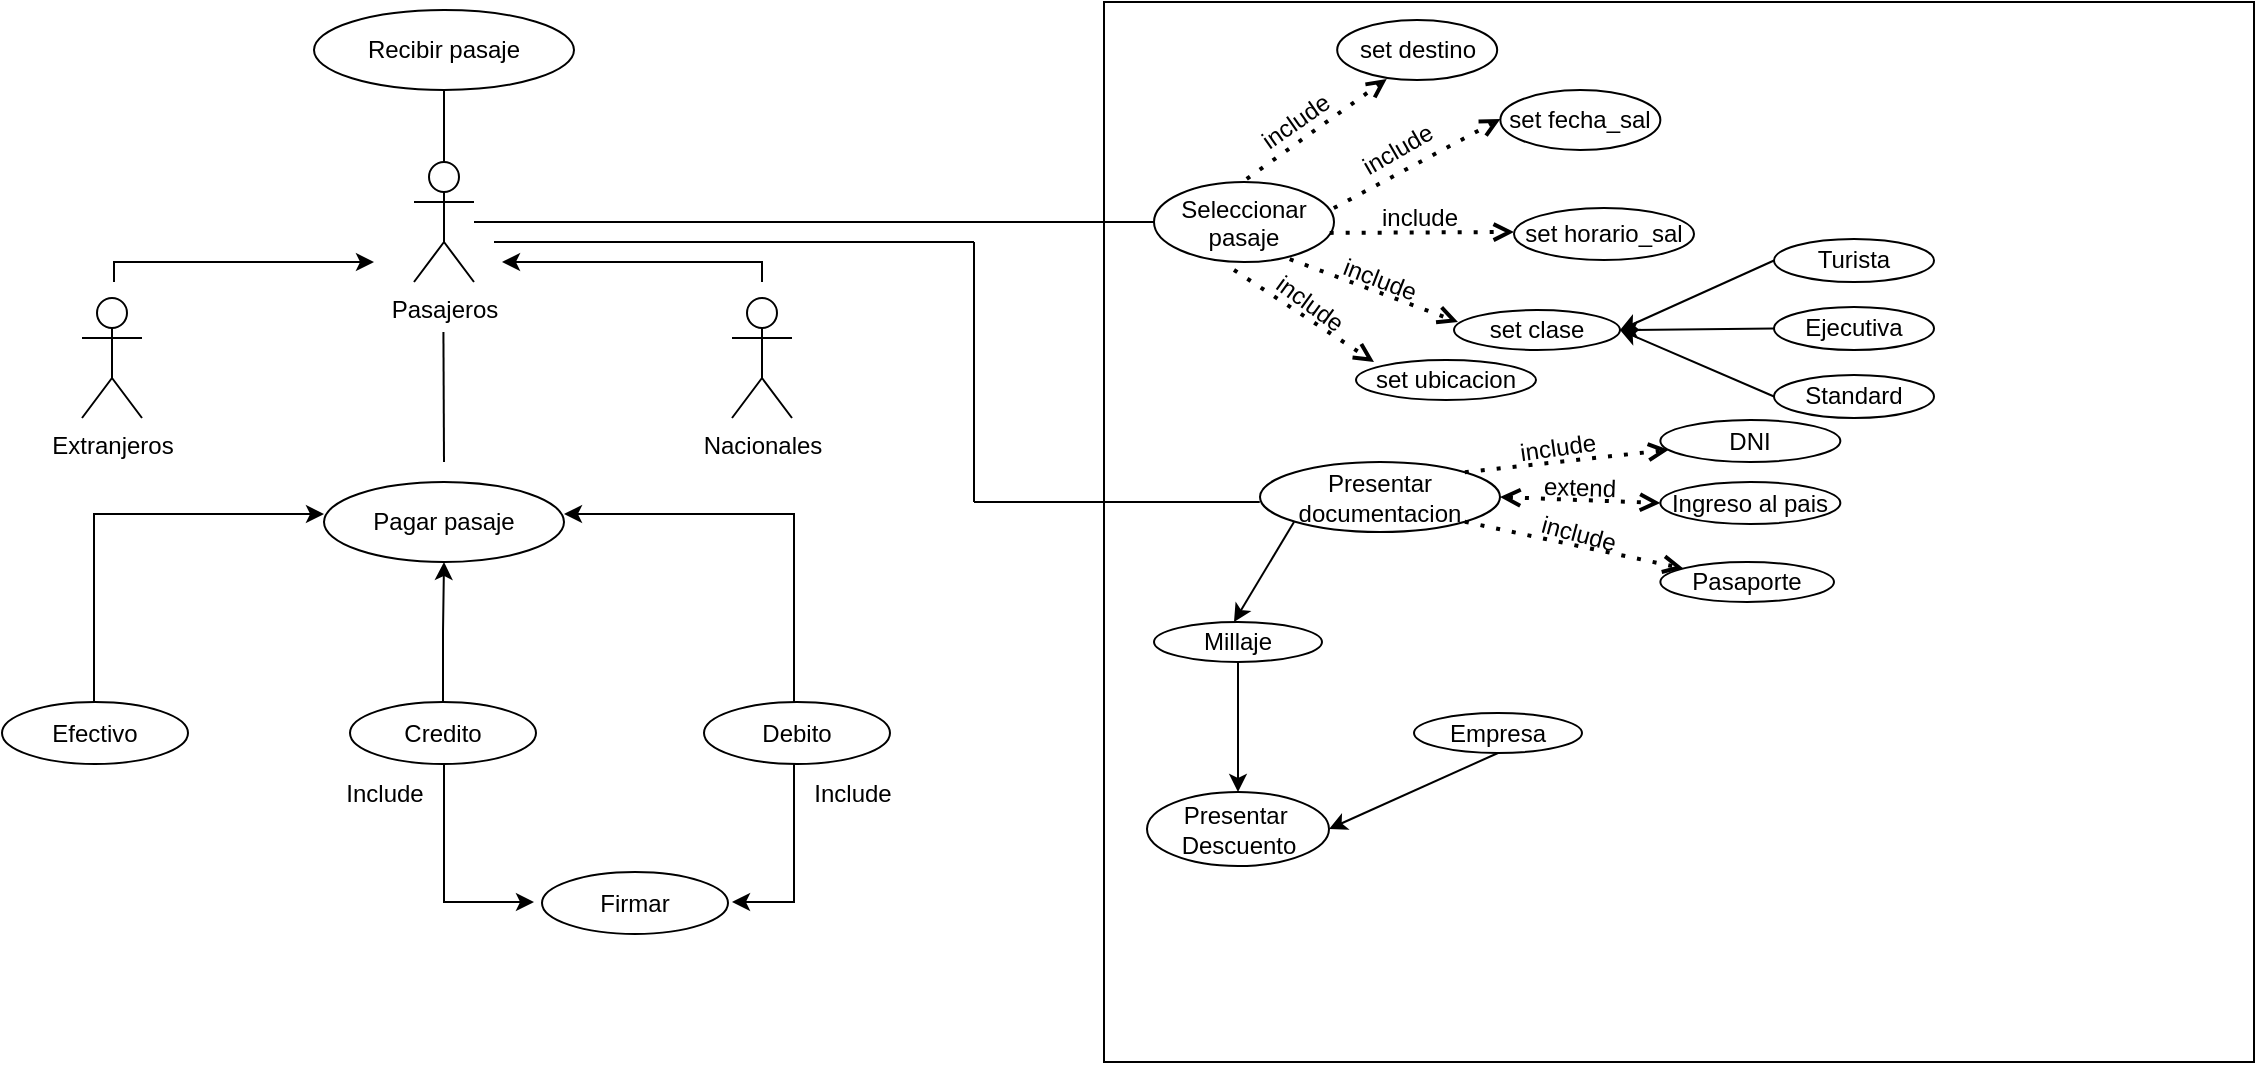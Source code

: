 <mxfile version="22.1.2" type="device">
  <diagram name="Página-1" id="1qMlrm7bMvrPsRnXg6sX">
    <mxGraphModel dx="915" dy="690" grid="1" gridSize="10" guides="1" tooltips="1" connect="1" arrows="1" fold="1" page="1" pageScale="1" pageWidth="1169" pageHeight="827" math="0" shadow="0">
      <root>
        <mxCell id="0" />
        <mxCell id="1" parent="0" />
        <mxCell id="iVzfuho7Sa6d6BvzbZt2-99" value="" style="rounded=0;whiteSpace=wrap;html=1;fillColor=none;movable=1;resizable=1;rotatable=1;deletable=1;editable=1;locked=0;connectable=1;" parent="1" vertex="1">
          <mxGeometry x="585" width="575" height="530" as="geometry" />
        </mxCell>
        <mxCell id="iVzfuho7Sa6d6BvzbZt2-1" value="Pasajeros" style="shape=umlActor;verticalLabelPosition=bottom;verticalAlign=top;html=1;outlineConnect=0;" parent="1" vertex="1">
          <mxGeometry x="240" y="80" width="30" height="60" as="geometry" />
        </mxCell>
        <mxCell id="iVzfuho7Sa6d6BvzbZt2-20" value="" style="edgeStyle=orthogonalEdgeStyle;rounded=0;orthogonalLoop=1;jettySize=auto;html=1;" parent="1" edge="1">
          <mxGeometry relative="1" as="geometry">
            <mxPoint x="255" y="351" as="sourcePoint" />
          </mxGeometry>
        </mxCell>
        <mxCell id="iVzfuho7Sa6d6BvzbZt2-10" value="" style="endArrow=classic;html=1;rounded=0;" parent="1" edge="1">
          <mxGeometry width="50" height="50" relative="1" as="geometry">
            <mxPoint x="90" y="140" as="sourcePoint" />
            <mxPoint x="220" y="130" as="targetPoint" />
            <Array as="points">
              <mxPoint x="90" y="130" />
            </Array>
          </mxGeometry>
        </mxCell>
        <mxCell id="iVzfuho7Sa6d6BvzbZt2-11" value="" style="endArrow=classic;html=1;rounded=0;" parent="1" edge="1">
          <mxGeometry width="50" height="50" relative="1" as="geometry">
            <mxPoint x="414" y="140" as="sourcePoint" />
            <mxPoint x="284" y="130" as="targetPoint" />
            <Array as="points">
              <mxPoint x="414" y="130" />
            </Array>
          </mxGeometry>
        </mxCell>
        <mxCell id="iVzfuho7Sa6d6BvzbZt2-12" value="Extranjeros" style="shape=umlActor;verticalLabelPosition=bottom;verticalAlign=top;html=1;outlineConnect=0;" parent="1" vertex="1">
          <mxGeometry x="74" y="148" width="30" height="60" as="geometry" />
        </mxCell>
        <mxCell id="iVzfuho7Sa6d6BvzbZt2-13" value="Nacionales" style="shape=umlActor;verticalLabelPosition=bottom;verticalAlign=top;html=1;outlineConnect=0;" parent="1" vertex="1">
          <mxGeometry x="399" y="148" width="30" height="60" as="geometry" />
        </mxCell>
        <mxCell id="iVzfuho7Sa6d6BvzbZt2-16" value="" style="endArrow=none;html=1;rounded=0;" parent="1" edge="1">
          <mxGeometry width="50" height="50" relative="1" as="geometry">
            <mxPoint x="255" y="230" as="sourcePoint" />
            <mxPoint x="254.71" y="165" as="targetPoint" />
          </mxGeometry>
        </mxCell>
        <mxCell id="iVzfuho7Sa6d6BvzbZt2-26" value="" style="endArrow=classic;html=1;rounded=0;entryX=1;entryY=0.5;entryDx=0;entryDy=0;" parent="1" edge="1">
          <mxGeometry width="50" height="50" relative="1" as="geometry">
            <mxPoint x="430" y="350" as="sourcePoint" />
            <mxPoint x="315" y="256" as="targetPoint" />
            <Array as="points">
              <mxPoint x="430" y="256" />
            </Array>
          </mxGeometry>
        </mxCell>
        <mxCell id="iVzfuho7Sa6d6BvzbZt2-27" value="" style="endArrow=classic;html=1;rounded=0;entryX=0;entryY=0.5;entryDx=0;entryDy=0;" parent="1" edge="1">
          <mxGeometry width="50" height="50" relative="1" as="geometry">
            <mxPoint x="80" y="350" as="sourcePoint" />
            <mxPoint x="195" y="256" as="targetPoint" />
            <Array as="points">
              <mxPoint x="80" y="256" />
            </Array>
          </mxGeometry>
        </mxCell>
        <mxCell id="iVzfuho7Sa6d6BvzbZt2-29" value="" style="endArrow=classic;html=1;rounded=0;exitX=0.5;exitY=1;exitDx=0;exitDy=0;entryX=0;entryY=0.5;entryDx=0;entryDy=0;" parent="1" edge="1">
          <mxGeometry width="50" height="50" relative="1" as="geometry">
            <mxPoint x="255" y="381" as="sourcePoint" />
            <mxPoint x="300" y="450" as="targetPoint" />
            <Array as="points">
              <mxPoint x="255" y="450" />
            </Array>
          </mxGeometry>
        </mxCell>
        <mxCell id="iVzfuho7Sa6d6BvzbZt2-30" value="" style="endArrow=classic;html=1;rounded=0;entryX=1;entryY=0.5;entryDx=0;entryDy=0;exitX=0.5;exitY=1;exitDx=0;exitDy=0;" parent="1" edge="1">
          <mxGeometry width="50" height="50" relative="1" as="geometry">
            <mxPoint x="430" y="381" as="sourcePoint" />
            <mxPoint x="399" y="450" as="targetPoint" />
            <Array as="points">
              <mxPoint x="430" y="450" />
            </Array>
          </mxGeometry>
        </mxCell>
        <mxCell id="iVzfuho7Sa6d6BvzbZt2-32" value="Include" style="text;html=1;align=center;verticalAlign=middle;resizable=0;points=[];autosize=1;strokeColor=none;fillColor=none;" parent="1" vertex="1">
          <mxGeometry x="195" y="381" width="60" height="30" as="geometry" />
        </mxCell>
        <mxCell id="iVzfuho7Sa6d6BvzbZt2-33" value="Include" style="text;html=1;align=center;verticalAlign=middle;resizable=0;points=[];autosize=1;strokeColor=none;fillColor=none;" parent="1" vertex="1">
          <mxGeometry x="429" y="381" width="60" height="30" as="geometry" />
        </mxCell>
        <mxCell id="iVzfuho7Sa6d6BvzbZt2-35" value="Recibir pasaje" style="ellipse;whiteSpace=wrap;html=1;" parent="1" vertex="1">
          <mxGeometry x="190" y="4" width="130" height="40" as="geometry" />
        </mxCell>
        <mxCell id="iVzfuho7Sa6d6BvzbZt2-36" value="Pagar pasaje" style="ellipse;whiteSpace=wrap;html=1;" parent="1" vertex="1">
          <mxGeometry x="195" y="240" width="120" height="40" as="geometry" />
        </mxCell>
        <mxCell id="iVzfuho7Sa6d6BvzbZt2-37" value="Debito" style="ellipse;whiteSpace=wrap;html=1;" parent="1" vertex="1">
          <mxGeometry x="385" y="350" width="93" height="31" as="geometry" />
        </mxCell>
        <mxCell id="iVzfuho7Sa6d6BvzbZt2-39" value="" style="edgeStyle=orthogonalEdgeStyle;rounded=0;orthogonalLoop=1;jettySize=auto;html=1;" parent="1" source="iVzfuho7Sa6d6BvzbZt2-38" target="iVzfuho7Sa6d6BvzbZt2-36" edge="1">
          <mxGeometry relative="1" as="geometry">
            <Array as="points">
              <mxPoint x="255" y="315" />
              <mxPoint x="255" y="315" />
            </Array>
          </mxGeometry>
        </mxCell>
        <mxCell id="iVzfuho7Sa6d6BvzbZt2-38" value="Credito" style="ellipse;whiteSpace=wrap;html=1;" parent="1" vertex="1">
          <mxGeometry x="208" y="350" width="93" height="31" as="geometry" />
        </mxCell>
        <mxCell id="iVzfuho7Sa6d6BvzbZt2-40" value="Efectivo" style="ellipse;whiteSpace=wrap;html=1;" parent="1" vertex="1">
          <mxGeometry x="34" y="350" width="93" height="31" as="geometry" />
        </mxCell>
        <mxCell id="iVzfuho7Sa6d6BvzbZt2-41" value="Firmar" style="ellipse;whiteSpace=wrap;html=1;" parent="1" vertex="1">
          <mxGeometry x="304" y="435" width="93" height="31" as="geometry" />
        </mxCell>
        <mxCell id="iVzfuho7Sa6d6BvzbZt2-45" value="Seleccionar&lt;br&gt;pasaje" style="ellipse;whiteSpace=wrap;html=1;verticalAlign=top;" parent="1" vertex="1">
          <mxGeometry x="610" y="90" width="90" height="40" as="geometry" />
        </mxCell>
        <mxCell id="iVzfuho7Sa6d6BvzbZt2-49" value="" style="endArrow=none;html=1;rounded=0;entryX=0;entryY=0.5;entryDx=0;entryDy=0;" parent="1" target="iVzfuho7Sa6d6BvzbZt2-45" edge="1">
          <mxGeometry width="50" height="50" relative="1" as="geometry">
            <mxPoint x="270" y="110" as="sourcePoint" />
            <mxPoint x="500" y="60" as="targetPoint" />
          </mxGeometry>
        </mxCell>
        <mxCell id="iVzfuho7Sa6d6BvzbZt2-71" value="" style="group" parent="1" connectable="0" vertex="1">
          <mxGeometry x="700.002" y="43.995" width="83.178" height="74.495" as="geometry" />
        </mxCell>
        <mxCell id="iVzfuho7Sa6d6BvzbZt2-72" value="" style="endArrow=open;dashed=1;html=1;dashPattern=1 3;strokeWidth=2;rounded=0;strokeColor=default;endFill=0;exitX=0.999;exitY=0.326;exitDx=0;exitDy=0;exitPerimeter=0;" parent="iVzfuho7Sa6d6BvzbZt2-71" source="iVzfuho7Sa6d6BvzbZt2-45" edge="1">
          <mxGeometry width="50" height="50" relative="1" as="geometry">
            <mxPoint x="13.178" y="64.495" as="sourcePoint" />
            <mxPoint x="83.178" y="14.495" as="targetPoint" />
          </mxGeometry>
        </mxCell>
        <mxCell id="iVzfuho7Sa6d6BvzbZt2-73" value="include" style="text;html=1;strokeColor=none;fillColor=none;align=center;verticalAlign=middle;whiteSpace=wrap;rounded=0;rotation=-30;" parent="iVzfuho7Sa6d6BvzbZt2-71" vertex="1">
          <mxGeometry x="1.71" y="19.96" width="60" height="19.85" as="geometry" />
        </mxCell>
        <mxCell id="iVzfuho7Sa6d6BvzbZt2-70" value="" style="group" parent="iVzfuho7Sa6d6BvzbZt2-71" connectable="0" vertex="1">
          <mxGeometry x="-56.82" y="-20" width="129.998" height="64.495" as="geometry" />
        </mxCell>
        <mxCell id="iVzfuho7Sa6d6BvzbZt2-55" value="" style="endArrow=open;dashed=1;html=1;dashPattern=1 3;strokeWidth=2;rounded=0;strokeColor=default;endFill=0;" parent="iVzfuho7Sa6d6BvzbZt2-70" edge="1">
          <mxGeometry width="50" height="50" relative="1" as="geometry">
            <mxPoint x="13.178" y="64.495" as="sourcePoint" />
            <mxPoint x="83.178" y="14.495" as="targetPoint" />
          </mxGeometry>
        </mxCell>
        <mxCell id="iVzfuho7Sa6d6BvzbZt2-64" value="include" style="text;html=1;strokeColor=none;fillColor=none;align=center;verticalAlign=middle;whiteSpace=wrap;rounded=0;rotation=-35;" parent="iVzfuho7Sa6d6BvzbZt2-70" vertex="1">
          <mxGeometry x="7.62" y="28.6" width="60" height="14.49" as="geometry" />
        </mxCell>
        <mxCell id="iVzfuho7Sa6d6BvzbZt2-84" value="include" style="text;html=1;strokeColor=none;fillColor=none;align=center;verticalAlign=middle;whiteSpace=wrap;rounded=0;" parent="iVzfuho7Sa6d6BvzbZt2-71" vertex="1">
          <mxGeometry x="13.18" y="57" width="60" height="14.49" as="geometry" />
        </mxCell>
        <mxCell id="iVzfuho7Sa6d6BvzbZt2-75" value="set fecha_sal" style="ellipse;whiteSpace=wrap;html=1;rotation=0;" parent="1" vertex="1">
          <mxGeometry x="783.18" y="44" width="80" height="30" as="geometry" />
        </mxCell>
        <mxCell id="iVzfuho7Sa6d6BvzbZt2-83" value="" style="endArrow=open;dashed=1;html=1;dashPattern=1 3;strokeWidth=2;rounded=0;exitX=0.976;exitY=0.636;exitDx=0;exitDy=0;exitPerimeter=0;endFill=0;" parent="1" source="iVzfuho7Sa6d6BvzbZt2-45" edge="1">
          <mxGeometry width="50" height="50" relative="1" as="geometry">
            <mxPoint x="750" y="220" as="sourcePoint" />
            <mxPoint x="790" y="115" as="targetPoint" />
          </mxGeometry>
        </mxCell>
        <mxCell id="iVzfuho7Sa6d6BvzbZt2-85" value="set horario_sal" style="ellipse;whiteSpace=wrap;html=1;" parent="1" vertex="1">
          <mxGeometry x="790" y="103" width="90" height="26" as="geometry" />
        </mxCell>
        <mxCell id="iVzfuho7Sa6d6BvzbZt2-86" value="" style="endArrow=open;dashed=1;html=1;dashPattern=1 3;strokeWidth=2;rounded=0;exitX=0.754;exitY=0.964;exitDx=0;exitDy=0;endFill=0;exitPerimeter=0;" parent="1" source="iVzfuho7Sa6d6BvzbZt2-45" edge="1">
          <mxGeometry width="50" height="50" relative="1" as="geometry">
            <mxPoint x="670" y="160" as="sourcePoint" />
            <mxPoint x="762" y="160" as="targetPoint" />
          </mxGeometry>
        </mxCell>
        <mxCell id="iVzfuho7Sa6d6BvzbZt2-87" value="include" style="text;html=1;strokeColor=none;fillColor=none;align=center;verticalAlign=middle;whiteSpace=wrap;rounded=0;rotation=21;" parent="1" vertex="1">
          <mxGeometry x="693" y="134" width="60" height="10" as="geometry" />
        </mxCell>
        <mxCell id="iVzfuho7Sa6d6BvzbZt2-90" value="set clase" style="ellipse;whiteSpace=wrap;html=1;rotation=0;" parent="1" vertex="1">
          <mxGeometry x="760" y="154" width="83" height="20" as="geometry" />
        </mxCell>
        <mxCell id="iVzfuho7Sa6d6BvzbZt2-63" value="set destino" style="ellipse;whiteSpace=wrap;html=1;rotation=0;" parent="1" vertex="1">
          <mxGeometry x="701.59" y="9" width="80" height="30" as="geometry" />
        </mxCell>
        <mxCell id="iVzfuho7Sa6d6BvzbZt2-95" value="" style="endArrow=open;dashed=1;html=1;dashPattern=1 3;strokeWidth=2;rounded=0;exitX=0.754;exitY=0.964;exitDx=0;exitDy=0;endFill=0;exitPerimeter=0;" parent="1" edge="1">
          <mxGeometry width="50" height="50" relative="1" as="geometry">
            <mxPoint x="650" y="134" as="sourcePoint" />
            <mxPoint x="720" y="180" as="targetPoint" />
          </mxGeometry>
        </mxCell>
        <mxCell id="iVzfuho7Sa6d6BvzbZt2-96" value="include" style="text;html=1;strokeColor=none;fillColor=none;align=center;verticalAlign=middle;whiteSpace=wrap;rounded=0;rotation=36;" parent="1" vertex="1">
          <mxGeometry x="658" y="146" width="60" height="10" as="geometry" />
        </mxCell>
        <mxCell id="iVzfuho7Sa6d6BvzbZt2-97" value="set ubicacion" style="ellipse;whiteSpace=wrap;html=1;" parent="1" vertex="1">
          <mxGeometry x="711" y="179" width="90" height="20" as="geometry" />
        </mxCell>
        <mxCell id="iVzfuho7Sa6d6BvzbZt2-98" value="Turista" style="ellipse;whiteSpace=wrap;html=1;" parent="1" vertex="1">
          <mxGeometry x="920" y="118.49" width="80" height="21.51" as="geometry" />
        </mxCell>
        <mxCell id="iVzfuho7Sa6d6BvzbZt2-101" value="Ejecutiva" style="ellipse;whiteSpace=wrap;html=1;" parent="1" vertex="1">
          <mxGeometry x="920" y="152.49" width="80" height="21.51" as="geometry" />
        </mxCell>
        <mxCell id="iVzfuho7Sa6d6BvzbZt2-102" value="Standard" style="ellipse;whiteSpace=wrap;html=1;" parent="1" vertex="1">
          <mxGeometry x="920" y="186.49" width="80" height="21.51" as="geometry" />
        </mxCell>
        <mxCell id="iVzfuho7Sa6d6BvzbZt2-103" value="" style="endArrow=classic;html=1;rounded=0;entryX=1;entryY=0.5;entryDx=0;entryDy=0;exitX=0;exitY=0.5;exitDx=0;exitDy=0;" parent="1" source="iVzfuho7Sa6d6BvzbZt2-98" target="iVzfuho7Sa6d6BvzbZt2-90" edge="1">
          <mxGeometry width="50" height="50" relative="1" as="geometry">
            <mxPoint x="820" y="220" as="sourcePoint" />
            <mxPoint x="870" y="170" as="targetPoint" />
          </mxGeometry>
        </mxCell>
        <mxCell id="iVzfuho7Sa6d6BvzbZt2-104" value="" style="endArrow=classic;html=1;rounded=0;entryX=1;entryY=0.5;entryDx=0;entryDy=0;exitX=0;exitY=0.5;exitDx=0;exitDy=0;" parent="1" source="iVzfuho7Sa6d6BvzbZt2-101" target="iVzfuho7Sa6d6BvzbZt2-90" edge="1">
          <mxGeometry width="50" height="50" relative="1" as="geometry">
            <mxPoint x="820" y="240" as="sourcePoint" />
            <mxPoint x="870" y="190" as="targetPoint" />
          </mxGeometry>
        </mxCell>
        <mxCell id="iVzfuho7Sa6d6BvzbZt2-105" value="" style="endArrow=classic;html=1;rounded=0;entryX=1;entryY=0.5;entryDx=0;entryDy=0;exitX=0;exitY=0.5;exitDx=0;exitDy=0;" parent="1" source="iVzfuho7Sa6d6BvzbZt2-102" target="iVzfuho7Sa6d6BvzbZt2-90" edge="1">
          <mxGeometry width="50" height="50" relative="1" as="geometry">
            <mxPoint x="850" y="260" as="sourcePoint" />
            <mxPoint x="900" y="210" as="targetPoint" />
          </mxGeometry>
        </mxCell>
        <mxCell id="iVzfuho7Sa6d6BvzbZt2-106" value="Presentar&lt;br&gt;documentacion" style="ellipse;whiteSpace=wrap;html=1;" parent="1" vertex="1">
          <mxGeometry x="663" y="230" width="120" height="35" as="geometry" />
        </mxCell>
        <mxCell id="iVzfuho7Sa6d6BvzbZt2-107" value="" style="endArrow=open;dashed=1;html=1;dashPattern=1 3;strokeWidth=2;rounded=0;exitX=1;exitY=0;exitDx=0;exitDy=0;endFill=0;" parent="1" source="iVzfuho7Sa6d6BvzbZt2-106" target="iVzfuho7Sa6d6BvzbZt2-109" edge="1">
          <mxGeometry width="50" height="50" relative="1" as="geometry">
            <mxPoint x="800" y="280" as="sourcePoint" />
            <mxPoint x="870" y="235" as="targetPoint" />
          </mxGeometry>
        </mxCell>
        <mxCell id="iVzfuho7Sa6d6BvzbZt2-109" value="DNI" style="ellipse;whiteSpace=wrap;html=1;" parent="1" vertex="1">
          <mxGeometry x="863.18" y="209" width="90" height="21" as="geometry" />
        </mxCell>
        <mxCell id="iVzfuho7Sa6d6BvzbZt2-110" value="include" style="text;html=1;strokeColor=none;fillColor=none;align=center;verticalAlign=middle;whiteSpace=wrap;rounded=0;rotation=352;" parent="1" vertex="1">
          <mxGeometry x="782" y="218" width="60" height="9" as="geometry" />
        </mxCell>
        <mxCell id="iVzfuho7Sa6d6BvzbZt2-111" value="" style="endArrow=open;dashed=1;html=1;dashPattern=1 3;strokeWidth=2;rounded=0;exitX=1;exitY=0.5;exitDx=0;exitDy=0;endFill=0;entryX=0;entryY=0.5;entryDx=0;entryDy=0;startArrow=open;startFill=0;" parent="1" source="iVzfuho7Sa6d6BvzbZt2-106" target="iVzfuho7Sa6d6BvzbZt2-112" edge="1">
          <mxGeometry width="50" height="50" relative="1" as="geometry">
            <mxPoint x="770" y="320" as="sourcePoint" />
            <mxPoint x="820" y="270" as="targetPoint" />
          </mxGeometry>
        </mxCell>
        <mxCell id="iVzfuho7Sa6d6BvzbZt2-112" value="Ingreso al pais" style="ellipse;whiteSpace=wrap;html=1;" parent="1" vertex="1">
          <mxGeometry x="863.18" y="240" width="90" height="21" as="geometry" />
        </mxCell>
        <mxCell id="iVzfuho7Sa6d6BvzbZt2-113" value="extend" style="text;html=1;strokeColor=none;fillColor=none;align=center;verticalAlign=middle;whiteSpace=wrap;rounded=0;rotation=2;" parent="1" vertex="1">
          <mxGeometry x="793.18" y="238" width="60" height="10" as="geometry" />
        </mxCell>
        <mxCell id="iVzfuho7Sa6d6BvzbZt2-114" value="" style="endArrow=open;dashed=1;html=1;dashPattern=1 3;strokeWidth=2;rounded=0;exitX=1;exitY=1;exitDx=0;exitDy=0;endFill=0;" parent="1" source="iVzfuho7Sa6d6BvzbZt2-106" target="iVzfuho7Sa6d6BvzbZt2-115" edge="1">
          <mxGeometry width="50" height="50" relative="1" as="geometry">
            <mxPoint x="790" y="350" as="sourcePoint" />
            <mxPoint x="840" y="280" as="targetPoint" />
          </mxGeometry>
        </mxCell>
        <mxCell id="iVzfuho7Sa6d6BvzbZt2-115" value="Pasaporte" style="ellipse;whiteSpace=wrap;html=1;" parent="1" vertex="1">
          <mxGeometry x="863.18" y="280" width="86.82" height="20" as="geometry" />
        </mxCell>
        <mxCell id="iVzfuho7Sa6d6BvzbZt2-116" value="include" style="text;html=1;strokeColor=none;fillColor=none;align=center;verticalAlign=middle;whiteSpace=wrap;rounded=0;rotation=15;" parent="1" vertex="1">
          <mxGeometry x="798.68" y="261" width="47" height="10" as="geometry" />
        </mxCell>
        <mxCell id="iVzfuho7Sa6d6BvzbZt2-118" value="" style="endArrow=classic;html=1;rounded=0;exitX=0.5;exitY=1;exitDx=0;exitDy=0;entryX=1;entryY=0.5;entryDx=0;entryDy=0;" parent="1" source="iVzfuho7Sa6d6BvzbZt2-121" target="iVzfuho7Sa6d6BvzbZt2-122" edge="1">
          <mxGeometry width="50" height="50" relative="1" as="geometry">
            <mxPoint x="900" y="485" as="sourcePoint" />
            <mxPoint x="950" y="435" as="targetPoint" />
          </mxGeometry>
        </mxCell>
        <mxCell id="iVzfuho7Sa6d6BvzbZt2-119" value="" style="endArrow=classic;html=1;rounded=0;" parent="1" edge="1">
          <mxGeometry width="50" height="50" relative="1" as="geometry">
            <mxPoint x="680" y="260" as="sourcePoint" />
            <mxPoint x="650" y="310" as="targetPoint" />
          </mxGeometry>
        </mxCell>
        <mxCell id="iVzfuho7Sa6d6BvzbZt2-120" value="" style="endArrow=classic;html=1;rounded=0;exitX=0.5;exitY=1;exitDx=0;exitDy=0;entryX=0.5;entryY=0;entryDx=0;entryDy=0;" parent="1" source="iVzfuho7Sa6d6BvzbZt2-123" target="iVzfuho7Sa6d6BvzbZt2-122" edge="1">
          <mxGeometry width="50" height="50" relative="1" as="geometry">
            <mxPoint x="743.18" y="431" as="sourcePoint" />
            <mxPoint x="793.18" y="381" as="targetPoint" />
          </mxGeometry>
        </mxCell>
        <mxCell id="iVzfuho7Sa6d6BvzbZt2-121" value="Empresa" style="ellipse;whiteSpace=wrap;html=1;" parent="1" vertex="1">
          <mxGeometry x="740" y="355.5" width="84" height="20" as="geometry" />
        </mxCell>
        <mxCell id="iVzfuho7Sa6d6BvzbZt2-122" value="Presentar&amp;nbsp;&lt;br&gt;Descuento" style="ellipse;whiteSpace=wrap;html=1;" parent="1" vertex="1">
          <mxGeometry x="606.5" y="395" width="91" height="37" as="geometry" />
        </mxCell>
        <mxCell id="iVzfuho7Sa6d6BvzbZt2-123" value="Millaje" style="ellipse;whiteSpace=wrap;html=1;" parent="1" vertex="1">
          <mxGeometry x="610" y="310" width="84" height="20" as="geometry" />
        </mxCell>
        <mxCell id="miok0FXCvB33CwQHVHmf-1" value="" style="endArrow=none;html=1;rounded=0;" edge="1" parent="1">
          <mxGeometry width="50" height="50" relative="1" as="geometry">
            <mxPoint x="280" y="120" as="sourcePoint" />
            <mxPoint x="520" y="120" as="targetPoint" />
          </mxGeometry>
        </mxCell>
        <mxCell id="miok0FXCvB33CwQHVHmf-2" value="" style="endArrow=none;html=1;rounded=0;" edge="1" parent="1">
          <mxGeometry width="50" height="50" relative="1" as="geometry">
            <mxPoint x="520" y="250" as="sourcePoint" />
            <mxPoint x="520" y="120" as="targetPoint" />
          </mxGeometry>
        </mxCell>
        <mxCell id="miok0FXCvB33CwQHVHmf-3" value="" style="endArrow=none;html=1;rounded=0;exitX=-0.001;exitY=0.573;exitDx=0;exitDy=0;exitPerimeter=0;" edge="1" parent="1" source="iVzfuho7Sa6d6BvzbZt2-106">
          <mxGeometry width="50" height="50" relative="1" as="geometry">
            <mxPoint x="460" y="300" as="sourcePoint" />
            <mxPoint x="520" y="250" as="targetPoint" />
          </mxGeometry>
        </mxCell>
        <mxCell id="miok0FXCvB33CwQHVHmf-4" value="" style="endArrow=none;html=1;rounded=0;entryX=0.5;entryY=1;entryDx=0;entryDy=0;exitX=0.5;exitY=0;exitDx=0;exitDy=0;exitPerimeter=0;" edge="1" parent="1" source="iVzfuho7Sa6d6BvzbZt2-1" target="iVzfuho7Sa6d6BvzbZt2-35">
          <mxGeometry width="50" height="50" relative="1" as="geometry">
            <mxPoint x="430" y="190" as="sourcePoint" />
            <mxPoint x="480" y="140" as="targetPoint" />
          </mxGeometry>
        </mxCell>
      </root>
    </mxGraphModel>
  </diagram>
</mxfile>
